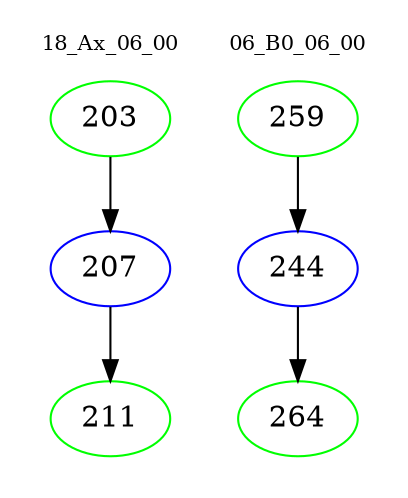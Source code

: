 digraph{
subgraph cluster_0 {
color = white
label = "18_Ax_06_00";
fontsize=10;
T0_203 [label="203", color="green"]
T0_203 -> T0_207 [color="black"]
T0_207 [label="207", color="blue"]
T0_207 -> T0_211 [color="black"]
T0_211 [label="211", color="green"]
}
subgraph cluster_1 {
color = white
label = "06_B0_06_00";
fontsize=10;
T1_259 [label="259", color="green"]
T1_259 -> T1_244 [color="black"]
T1_244 [label="244", color="blue"]
T1_244 -> T1_264 [color="black"]
T1_264 [label="264", color="green"]
}
}

